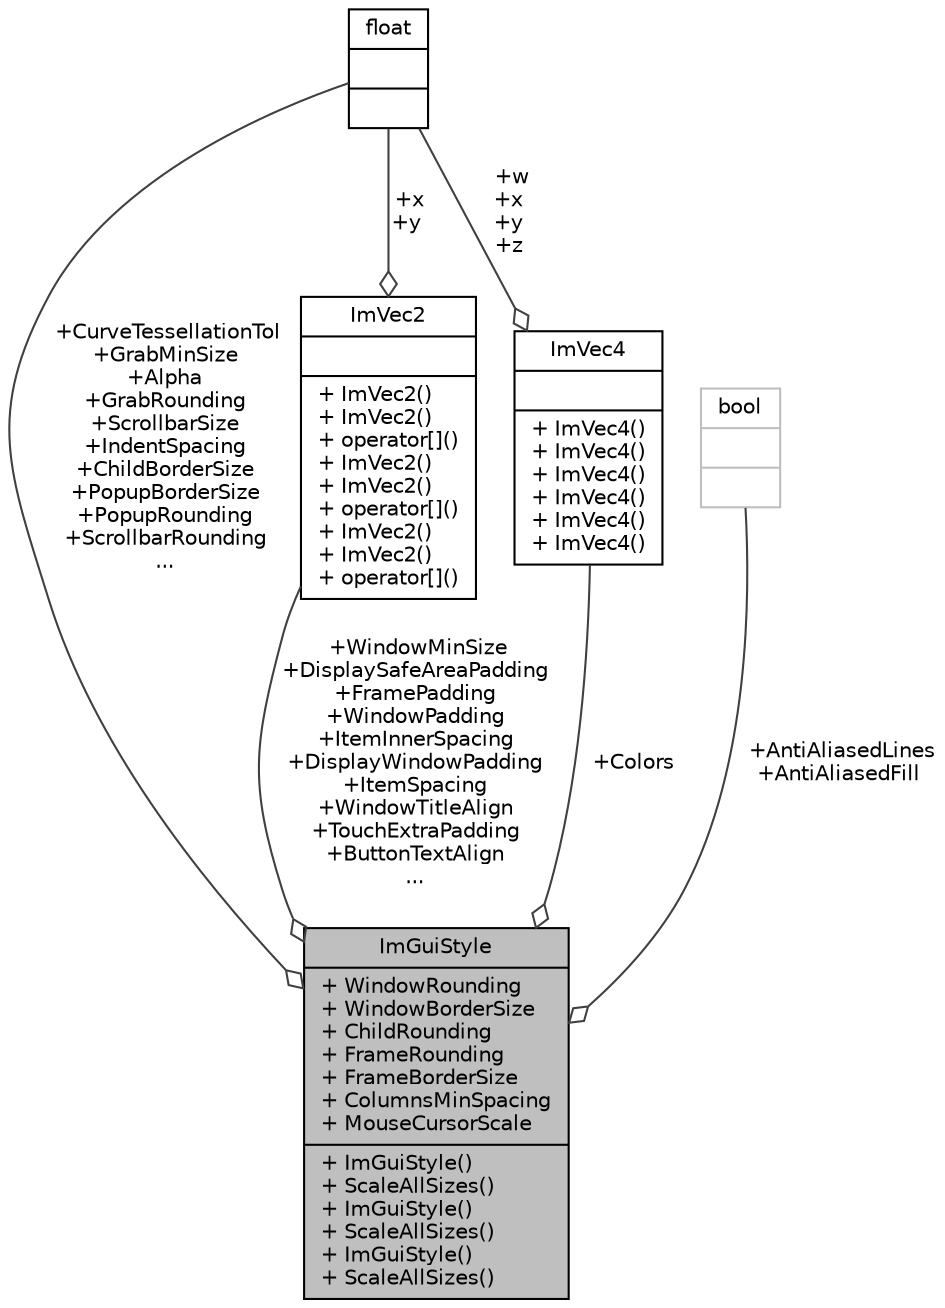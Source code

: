 digraph "ImGuiStyle"
{
 // INTERACTIVE_SVG=YES
  bgcolor="transparent";
  edge [fontname="Helvetica",fontsize="10",labelfontname="Helvetica",labelfontsize="10"];
  node [fontname="Helvetica",fontsize="10",shape=record];
  Node1 [label="{ImGuiStyle\n|+ WindowRounding\l+ WindowBorderSize\l+ ChildRounding\l+ FrameRounding\l+ FrameBorderSize\l+ ColumnsMinSpacing\l+ MouseCursorScale\l|+ ImGuiStyle()\l+ ScaleAllSizes()\l+ ImGuiStyle()\l+ ScaleAllSizes()\l+ ImGuiStyle()\l+ ScaleAllSizes()\l}",height=0.2,width=0.4,color="black", fillcolor="grey75", style="filled", fontcolor="black"];
  Node2 -> Node1 [color="grey25",fontsize="10",style="solid",label=" +WindowMinSize\n+DisplaySafeAreaPadding\n+FramePadding\n+WindowPadding\n+ItemInnerSpacing\n+DisplayWindowPadding\n+ItemSpacing\n+WindowTitleAlign\n+TouchExtraPadding\n+ButtonTextAlign\n..." ,arrowhead="odiamond",fontname="Helvetica"];
  Node2 [label="{ImVec2\n||+ ImVec2()\l+ ImVec2()\l+ operator[]()\l+ ImVec2()\l+ ImVec2()\l+ operator[]()\l+ ImVec2()\l+ ImVec2()\l+ operator[]()\l}",height=0.2,width=0.4,color="black",URL="$d3/dc2/structImVec2.html"];
  Node3 -> Node2 [color="grey25",fontsize="10",style="solid",label=" +x\n+y" ,arrowhead="odiamond",fontname="Helvetica"];
  Node3 [label="{float\n||}",height=0.2,width=0.4,color="black",URL="$d4/dc3/classfloat.html"];
  Node4 -> Node1 [color="grey25",fontsize="10",style="solid",label=" +Colors" ,arrowhead="odiamond",fontname="Helvetica"];
  Node4 [label="{ImVec4\n||+ ImVec4()\l+ ImVec4()\l+ ImVec4()\l+ ImVec4()\l+ ImVec4()\l+ ImVec4()\l}",height=0.2,width=0.4,color="black",URL="$dc/dee/structImVec4.html"];
  Node3 -> Node4 [color="grey25",fontsize="10",style="solid",label=" +w\n+x\n+y\n+z" ,arrowhead="odiamond",fontname="Helvetica"];
  Node3 -> Node1 [color="grey25",fontsize="10",style="solid",label=" +CurveTessellationTol\n+GrabMinSize\n+Alpha\n+GrabRounding\n+ScrollbarSize\n+IndentSpacing\n+ChildBorderSize\n+PopupBorderSize\n+PopupRounding\n+ScrollbarRounding\n..." ,arrowhead="odiamond",fontname="Helvetica"];
  Node5 -> Node1 [color="grey25",fontsize="10",style="solid",label=" +AntiAliasedLines\n+AntiAliasedFill" ,arrowhead="odiamond",fontname="Helvetica"];
  Node5 [label="{bool\n||}",height=0.2,width=0.4,color="grey75"];
}
